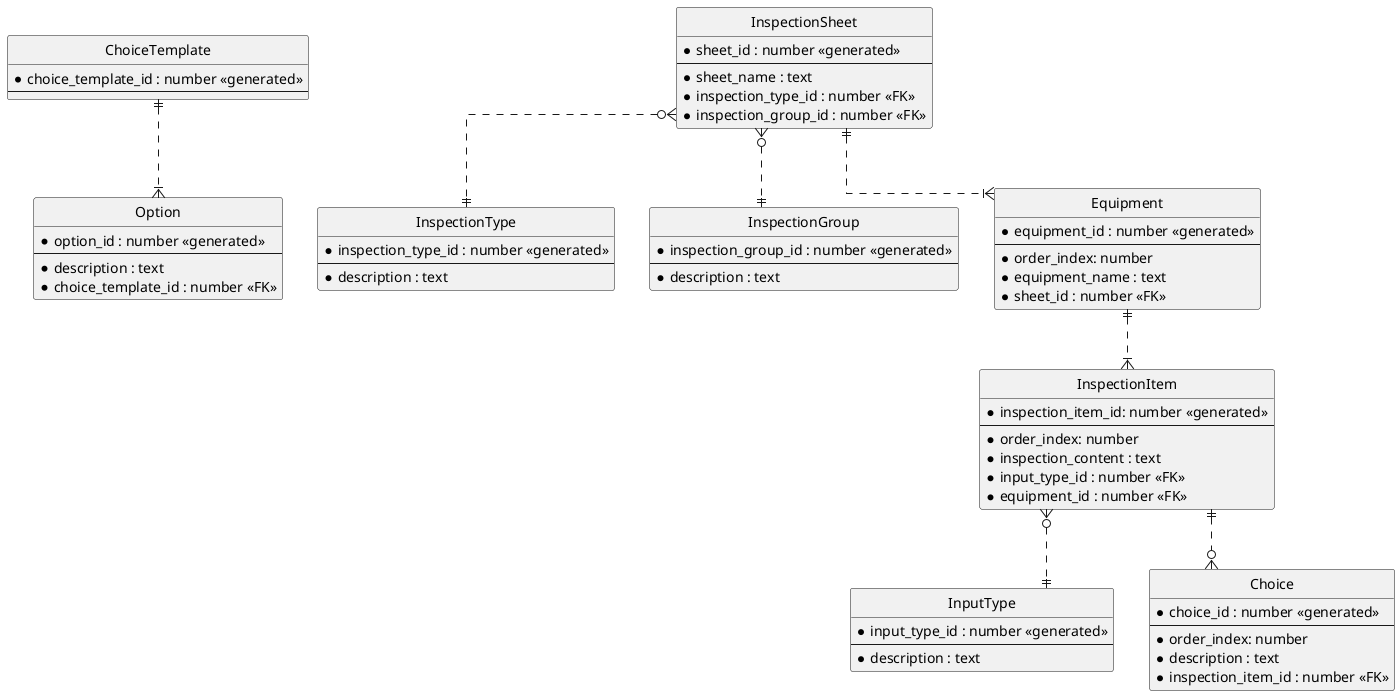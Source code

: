 @startuml entity-relationship-diagram
' hide the spot
hide circle

' avoid problems with angled crows feet
skinparam linetype ortho

entity "ChoiceTemplate" as template {
  *choice_template_id : number <<generated>>
  --
}

entity "Option" as option {
  *option_id : number <<generated>>
  --
  *description : text
  *choice_template_id : number <<FK>>
}

entity "InspectionType" as type {
  *inspection_type_id : number <<generated>>
  --
  *description : text
}

entity "InspectionGroup" as group {
  *inspection_group_id : number <<generated>>
  --
  *description : text
}

entity "InspectionSheet" as sheet {
  *sheet_id : number <<generated>>
  --
  *sheet_name : text
  *inspection_type_id : number <<FK>>
  *inspection_group_id : number <<FK>>
}
entity "Equipment" as equipment {
  *equipment_id : number <<generated>>
  --
  *order_index: number
  *equipment_name : text
  *sheet_id : number <<FK>>
}

entity "InspectionItem" as item {
  *inspection_item_id: number <<generated>>
  --
  *order_index: number
  *inspection_content : text
  *input_type_id : number <<FK>>
  *equipment_id : number <<FK>>
}

entity "InputType" as input_type {
  *input_type_id : number <<generated>>
  --
  *description : text
}

entity "Choice" as choice {
  *choice_id : number <<generated>>
  --
  *order_index: number
  *description : text
  *inspection_item_id : number <<FK>>
}

' relation
template ||..|{ option
sheet ||..|{ equipment
sheet }o..|| type
sheet }o..|| group
equipment ||..|{ item
item ||..o{ choice
item }o..|| input_type

@enduml
